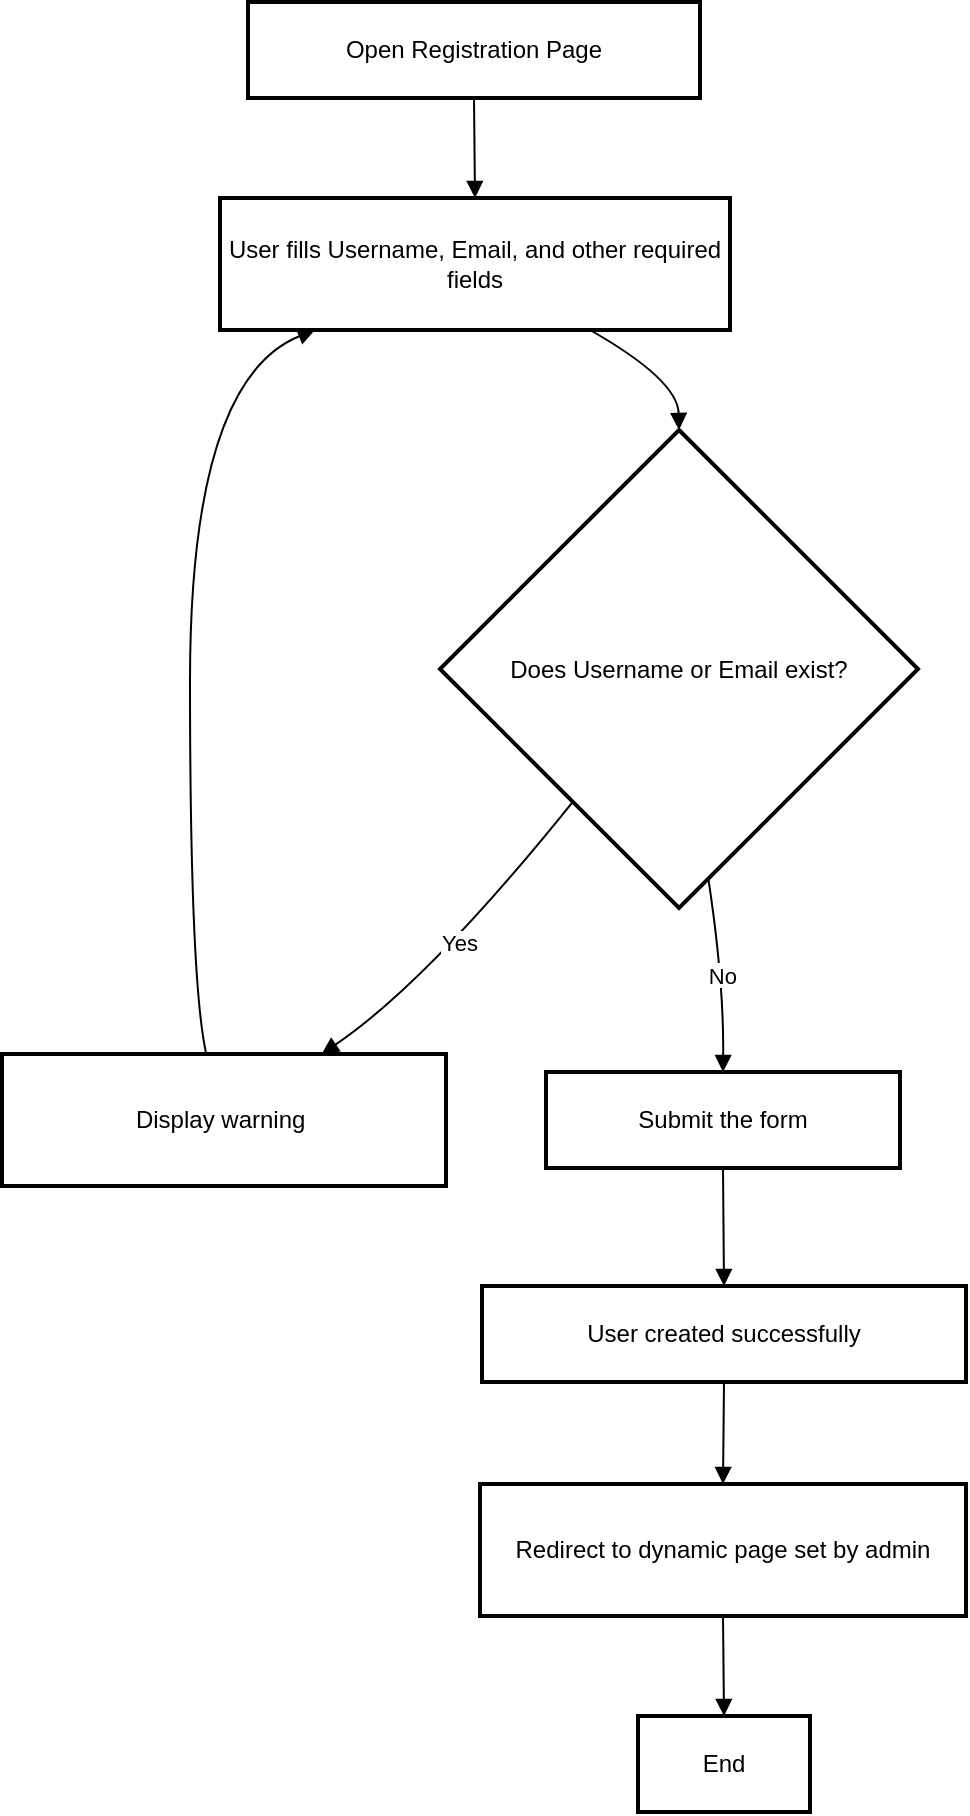 <mxfile version="24.9.0">
  <diagram name="Page-1" id="BJKP86vV8foPYx7KuMYJ">
    <mxGraphModel dx="1050" dy="557" grid="1" gridSize="10" guides="1" tooltips="1" connect="1" arrows="1" fold="1" page="1" pageScale="1" pageWidth="827" pageHeight="1169" math="0" shadow="0">
      <root>
        <mxCell id="0" />
        <mxCell id="1" parent="0" />
        <mxCell id="Xmhtfc8KleYQnfFEa7fh-1" value="Open Registration Page" style="whiteSpace=wrap;strokeWidth=2;" vertex="1" parent="1">
          <mxGeometry x="143" y="20" width="226" height="48" as="geometry" />
        </mxCell>
        <mxCell id="Xmhtfc8KleYQnfFEa7fh-2" value="User fills Username, Email, and other required fields" style="whiteSpace=wrap;strokeWidth=2;" vertex="1" parent="1">
          <mxGeometry x="129" y="118" width="255" height="66" as="geometry" />
        </mxCell>
        <mxCell id="Xmhtfc8KleYQnfFEa7fh-3" value="Does Username or Email exist?" style="rhombus;strokeWidth=2;whiteSpace=wrap;" vertex="1" parent="1">
          <mxGeometry x="239" y="234" width="239" height="239" as="geometry" />
        </mxCell>
        <mxCell id="Xmhtfc8KleYQnfFEa7fh-4" value="Display warning " style="whiteSpace=wrap;strokeWidth=2;" vertex="1" parent="1">
          <mxGeometry x="20" y="546" width="222" height="66" as="geometry" />
        </mxCell>
        <mxCell id="Xmhtfc8KleYQnfFEa7fh-5" value="Submit the form" style="whiteSpace=wrap;strokeWidth=2;" vertex="1" parent="1">
          <mxGeometry x="292" y="555" width="177" height="48" as="geometry" />
        </mxCell>
        <mxCell id="Xmhtfc8KleYQnfFEa7fh-6" value="User created successfully" style="whiteSpace=wrap;strokeWidth=2;" vertex="1" parent="1">
          <mxGeometry x="260" y="662" width="242" height="48" as="geometry" />
        </mxCell>
        <mxCell id="Xmhtfc8KleYQnfFEa7fh-7" value="Redirect to dynamic page set by admin" style="whiteSpace=wrap;strokeWidth=2;" vertex="1" parent="1">
          <mxGeometry x="259" y="761" width="243" height="66" as="geometry" />
        </mxCell>
        <mxCell id="Xmhtfc8KleYQnfFEa7fh-8" value="End" style="whiteSpace=wrap;strokeWidth=2;" vertex="1" parent="1">
          <mxGeometry x="338" y="877" width="86" height="48" as="geometry" />
        </mxCell>
        <mxCell id="Xmhtfc8KleYQnfFEa7fh-9" value="" style="curved=1;startArrow=none;endArrow=block;exitX=0.5;exitY=1.01;entryX=0.5;entryY=0.01;rounded=0;" edge="1" parent="1" source="Xmhtfc8KleYQnfFEa7fh-1" target="Xmhtfc8KleYQnfFEa7fh-2">
          <mxGeometry relative="1" as="geometry">
            <Array as="points" />
          </mxGeometry>
        </mxCell>
        <mxCell id="Xmhtfc8KleYQnfFEa7fh-10" value="" style="curved=1;startArrow=none;endArrow=block;exitX=0.73;exitY=1.01;entryX=0.5;entryY=0;rounded=0;" edge="1" parent="1" source="Xmhtfc8KleYQnfFEa7fh-2" target="Xmhtfc8KleYQnfFEa7fh-3">
          <mxGeometry relative="1" as="geometry">
            <Array as="points">
              <mxPoint x="358" y="209" />
            </Array>
          </mxGeometry>
        </mxCell>
        <mxCell id="Xmhtfc8KleYQnfFEa7fh-11" value="Yes" style="curved=1;startArrow=none;endArrow=block;exitX=0.1;exitY=1;entryX=0.72;entryY=0;rounded=0;" edge="1" parent="1" source="Xmhtfc8KleYQnfFEa7fh-3" target="Xmhtfc8KleYQnfFEa7fh-4">
          <mxGeometry relative="1" as="geometry">
            <Array as="points">
              <mxPoint x="233" y="510" />
            </Array>
          </mxGeometry>
        </mxCell>
        <mxCell id="Xmhtfc8KleYQnfFEa7fh-12" value="" style="curved=1;startArrow=none;endArrow=block;exitX=0.46;exitY=0;entryX=0.18;entryY=1.01;rounded=0;" edge="1" parent="1" source="Xmhtfc8KleYQnfFEa7fh-4" target="Xmhtfc8KleYQnfFEa7fh-2">
          <mxGeometry relative="1" as="geometry">
            <Array as="points">
              <mxPoint x="114" y="510" />
              <mxPoint x="114" y="209" />
            </Array>
          </mxGeometry>
        </mxCell>
        <mxCell id="Xmhtfc8KleYQnfFEa7fh-13" value="No" style="curved=1;startArrow=none;endArrow=block;exitX=0.57;exitY=1;entryX=0.5;entryY=0;rounded=0;" edge="1" parent="1" source="Xmhtfc8KleYQnfFEa7fh-3" target="Xmhtfc8KleYQnfFEa7fh-5">
          <mxGeometry relative="1" as="geometry">
            <Array as="points">
              <mxPoint x="381" y="510" />
            </Array>
          </mxGeometry>
        </mxCell>
        <mxCell id="Xmhtfc8KleYQnfFEa7fh-14" value="" style="curved=1;startArrow=none;endArrow=block;exitX=0.5;exitY=1.01;entryX=0.5;entryY=0.01;rounded=0;" edge="1" parent="1" source="Xmhtfc8KleYQnfFEa7fh-5" target="Xmhtfc8KleYQnfFEa7fh-6">
          <mxGeometry relative="1" as="geometry">
            <Array as="points" />
          </mxGeometry>
        </mxCell>
        <mxCell id="Xmhtfc8KleYQnfFEa7fh-15" value="" style="curved=1;startArrow=none;endArrow=block;exitX=0.5;exitY=1.01;entryX=0.5;entryY=-0.01;rounded=0;" edge="1" parent="1" source="Xmhtfc8KleYQnfFEa7fh-6" target="Xmhtfc8KleYQnfFEa7fh-7">
          <mxGeometry relative="1" as="geometry">
            <Array as="points" />
          </mxGeometry>
        </mxCell>
        <mxCell id="Xmhtfc8KleYQnfFEa7fh-16" value="" style="curved=1;startArrow=none;endArrow=block;exitX=0.5;exitY=0.99;entryX=0.5;entryY=-0.01;rounded=0;" edge="1" parent="1" source="Xmhtfc8KleYQnfFEa7fh-7" target="Xmhtfc8KleYQnfFEa7fh-8">
          <mxGeometry relative="1" as="geometry">
            <Array as="points" />
          </mxGeometry>
        </mxCell>
      </root>
    </mxGraphModel>
  </diagram>
</mxfile>
